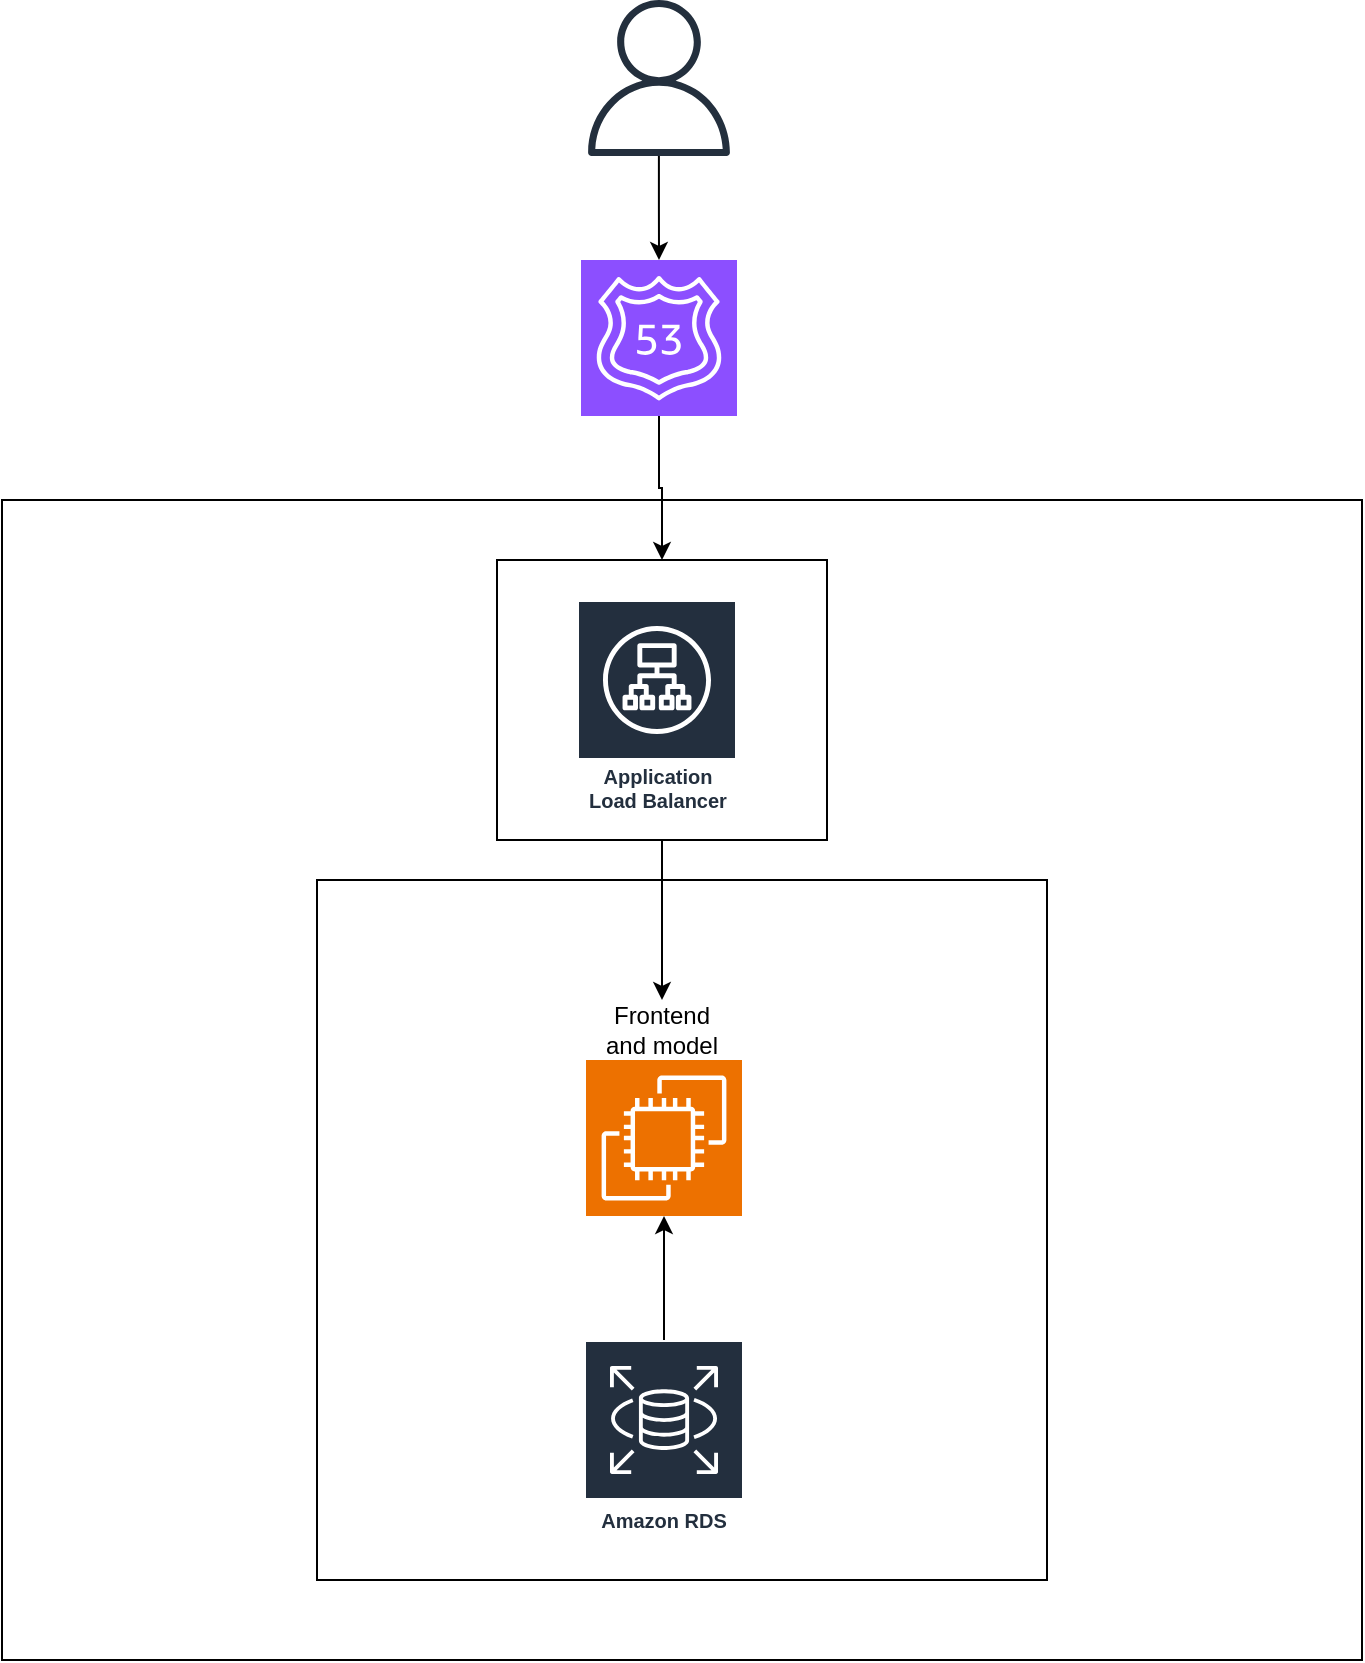 <mxfile version="24.7.7">
  <diagram name="Page-1" id="w7yyLiptZkBeQV-50wmj">
    <mxGraphModel dx="2532" dy="1945" grid="1" gridSize="10" guides="1" tooltips="1" connect="1" arrows="1" fold="1" page="1" pageScale="1" pageWidth="850" pageHeight="1100" math="0" shadow="0">
      <root>
        <mxCell id="0" />
        <mxCell id="1" parent="0" />
        <mxCell id="fzzXEEKIMQ2JT5vaRbca-23" value="" style="rounded=0;whiteSpace=wrap;html=1;" vertex="1" parent="1">
          <mxGeometry x="-20" y="-50" width="680" height="580" as="geometry" />
        </mxCell>
        <mxCell id="fzzXEEKIMQ2JT5vaRbca-18" value="" style="whiteSpace=wrap;html=1;" vertex="1" parent="1">
          <mxGeometry x="137.5" y="140" width="365" height="350" as="geometry" />
        </mxCell>
        <mxCell id="fzzXEEKIMQ2JT5vaRbca-19" value="" style="edgeStyle=orthogonalEdgeStyle;rounded=0;orthogonalLoop=1;jettySize=auto;html=1;" edge="1" parent="1" source="fzzXEEKIMQ2JT5vaRbca-2" target="fzzXEEKIMQ2JT5vaRbca-3">
          <mxGeometry relative="1" as="geometry" />
        </mxCell>
        <mxCell id="fzzXEEKIMQ2JT5vaRbca-2" value="Amazon RDS" style="sketch=0;outlineConnect=0;fontColor=#232F3E;gradientColor=none;strokeColor=#ffffff;fillColor=#232F3E;dashed=0;verticalLabelPosition=middle;verticalAlign=bottom;align=center;html=1;whiteSpace=wrap;fontSize=10;fontStyle=1;spacing=3;shape=mxgraph.aws4.productIcon;prIcon=mxgraph.aws4.rds;" vertex="1" parent="1">
          <mxGeometry x="271" y="370" width="80" height="100" as="geometry" />
        </mxCell>
        <mxCell id="fzzXEEKIMQ2JT5vaRbca-3" value="" style="sketch=0;points=[[0,0,0],[0.25,0,0],[0.5,0,0],[0.75,0,0],[1,0,0],[0,1,0],[0.25,1,0],[0.5,1,0],[0.75,1,0],[1,1,0],[0,0.25,0],[0,0.5,0],[0,0.75,0],[1,0.25,0],[1,0.5,0],[1,0.75,0]];outlineConnect=0;fontColor=#232F3E;fillColor=#ED7100;strokeColor=#ffffff;dashed=0;verticalLabelPosition=bottom;verticalAlign=top;align=center;html=1;fontSize=12;fontStyle=0;aspect=fixed;shape=mxgraph.aws4.resourceIcon;resIcon=mxgraph.aws4.ec2;" vertex="1" parent="1">
          <mxGeometry x="272" y="230" width="78" height="78" as="geometry" />
        </mxCell>
        <mxCell id="fzzXEEKIMQ2JT5vaRbca-9" value="Frontend and model" style="text;html=1;align=center;verticalAlign=middle;whiteSpace=wrap;rounded=0;" vertex="1" parent="1">
          <mxGeometry x="280" y="200" width="60" height="30" as="geometry" />
        </mxCell>
        <mxCell id="fzzXEEKIMQ2JT5vaRbca-20" value="Application Load Balancer" style="sketch=0;outlineConnect=0;fontColor=#232F3E;gradientColor=none;strokeColor=#ffffff;fillColor=#232F3E;dashed=0;verticalLabelPosition=middle;verticalAlign=bottom;align=center;html=1;whiteSpace=wrap;fontSize=10;fontStyle=1;spacing=3;shape=mxgraph.aws4.productIcon;prIcon=mxgraph.aws4.application_load_balancer;" vertex="1" parent="1">
          <mxGeometry x="280" width="80" height="110" as="geometry" />
        </mxCell>
        <mxCell id="fzzXEEKIMQ2JT5vaRbca-29" value="" style="edgeStyle=orthogonalEdgeStyle;rounded=0;orthogonalLoop=1;jettySize=auto;html=1;" edge="1" parent="1" source="fzzXEEKIMQ2JT5vaRbca-24" target="fzzXEEKIMQ2JT5vaRbca-26">
          <mxGeometry relative="1" as="geometry" />
        </mxCell>
        <mxCell id="fzzXEEKIMQ2JT5vaRbca-24" value="" style="sketch=0;points=[[0,0,0],[0.25,0,0],[0.5,0,0],[0.75,0,0],[1,0,0],[0,1,0],[0.25,1,0],[0.5,1,0],[0.75,1,0],[1,1,0],[0,0.25,0],[0,0.5,0],[0,0.75,0],[1,0.25,0],[1,0.5,0],[1,0.75,0]];outlineConnect=0;fontColor=#232F3E;fillColor=#8C4FFF;strokeColor=#ffffff;dashed=0;verticalLabelPosition=bottom;verticalAlign=top;align=center;html=1;fontSize=12;fontStyle=0;aspect=fixed;shape=mxgraph.aws4.resourceIcon;resIcon=mxgraph.aws4.route_53;" vertex="1" parent="1">
          <mxGeometry x="269.5" y="-170" width="78" height="78" as="geometry" />
        </mxCell>
        <mxCell id="fzzXEEKIMQ2JT5vaRbca-28" value="" style="edgeStyle=orthogonalEdgeStyle;rounded=0;orthogonalLoop=1;jettySize=auto;html=1;" edge="1" parent="1" source="fzzXEEKIMQ2JT5vaRbca-26" target="fzzXEEKIMQ2JT5vaRbca-9">
          <mxGeometry relative="1" as="geometry" />
        </mxCell>
        <mxCell id="fzzXEEKIMQ2JT5vaRbca-26" value="" style="rounded=0;whiteSpace=wrap;html=1;" vertex="1" parent="1">
          <mxGeometry x="227.5" y="-20" width="165" height="140" as="geometry" />
        </mxCell>
        <mxCell id="fzzXEEKIMQ2JT5vaRbca-27" value="Application Load Balancer" style="sketch=0;outlineConnect=0;fontColor=#232F3E;gradientColor=none;strokeColor=#ffffff;fillColor=#232F3E;dashed=0;verticalLabelPosition=middle;verticalAlign=bottom;align=center;html=1;whiteSpace=wrap;fontSize=10;fontStyle=1;spacing=3;shape=mxgraph.aws4.productIcon;prIcon=mxgraph.aws4.application_load_balancer;" vertex="1" parent="1">
          <mxGeometry x="267.5" width="80" height="110" as="geometry" />
        </mxCell>
        <mxCell id="fzzXEEKIMQ2JT5vaRbca-32" value="" style="edgeStyle=orthogonalEdgeStyle;rounded=0;orthogonalLoop=1;jettySize=auto;html=1;" edge="1" parent="1" source="fzzXEEKIMQ2JT5vaRbca-31" target="fzzXEEKIMQ2JT5vaRbca-24">
          <mxGeometry relative="1" as="geometry" />
        </mxCell>
        <mxCell id="fzzXEEKIMQ2JT5vaRbca-31" value="" style="sketch=0;outlineConnect=0;fontColor=#232F3E;gradientColor=none;fillColor=#232F3D;strokeColor=none;dashed=0;verticalLabelPosition=bottom;verticalAlign=top;align=center;html=1;fontSize=12;fontStyle=0;aspect=fixed;pointerEvents=1;shape=mxgraph.aws4.user;" vertex="1" parent="1">
          <mxGeometry x="269.5" y="-300" width="78" height="78" as="geometry" />
        </mxCell>
      </root>
    </mxGraphModel>
  </diagram>
</mxfile>
